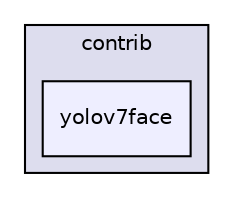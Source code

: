 digraph "/build/FastDeploy/fastdeploy/vision/facedet/contrib/yolov7face" {
  compound=true
  node [ fontsize="10", fontname="Helvetica"];
  edge [ labelfontsize="10", labelfontname="Helvetica"];
  subgraph clusterdir_bfa4890a7a8355af879703425b226b70 {
    graph [ bgcolor="#ddddee", pencolor="black", label="contrib" fontname="Helvetica", fontsize="10", URL="dir_bfa4890a7a8355af879703425b226b70.html"]
  dir_55bb9e303d61e06b15018d799e3cc91e [shape=box, label="yolov7face", style="filled", fillcolor="#eeeeff", pencolor="black", URL="dir_55bb9e303d61e06b15018d799e3cc91e.html"];
  }
}
